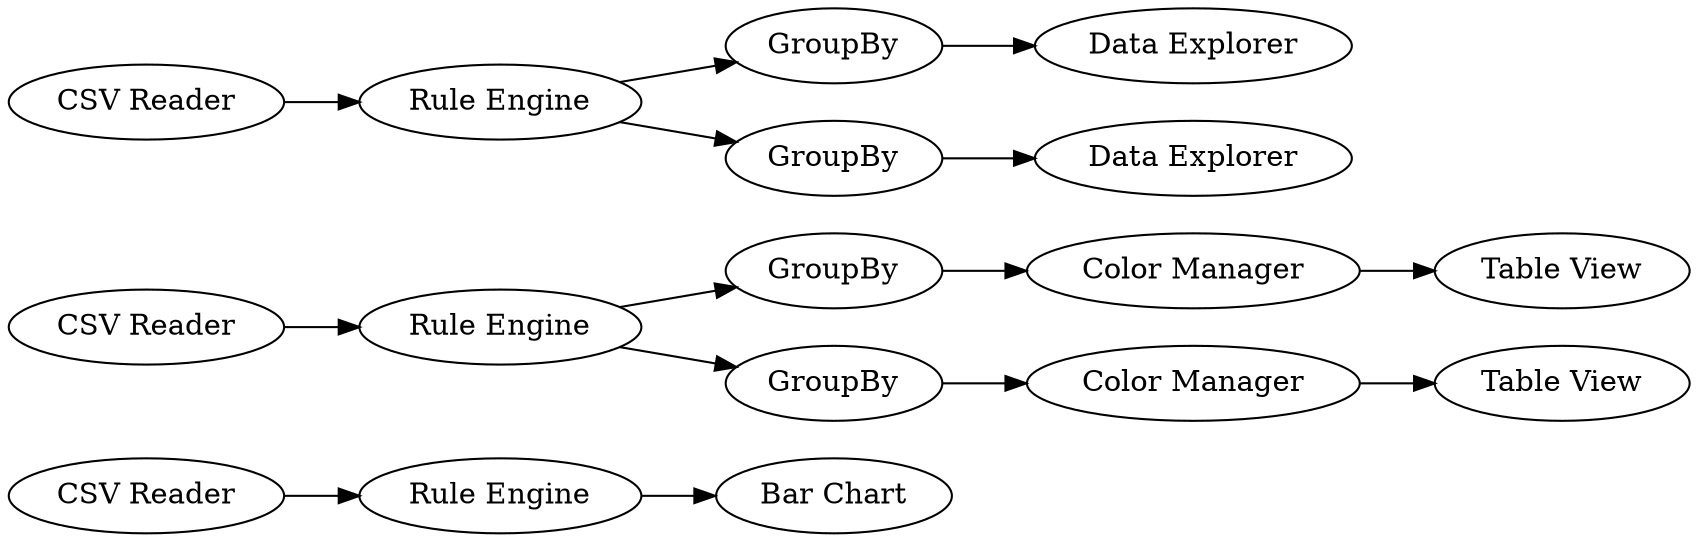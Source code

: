 digraph {
	51 -> 52
	44 -> 47
	37 -> 41
	46 -> 43
	48 -> 50
	43 -> 44
	38 -> 36
	47 -> 49
	52 -> 53
	36 -> 40
	43 -> 45
	40 -> 42
	45 -> 48
	36 -> 37
	48 [label="Color Manager"]
	43 [label="Rule Engine"]
	50 [label="Table View"]
	44 [label=GroupBy]
	42 [label="Data Explorer"]
	49 [label="Table View"]
	41 [label="Data Explorer"]
	53 [label="Bar Chart"]
	36 [label="Rule Engine"]
	45 [label=GroupBy]
	46 [label="CSV Reader"]
	47 [label="Color Manager"]
	51 [label="CSV Reader"]
	40 [label=GroupBy]
	52 [label="Rule Engine"]
	38 [label="CSV Reader"]
	37 [label=GroupBy]
	rankdir=LR
}
